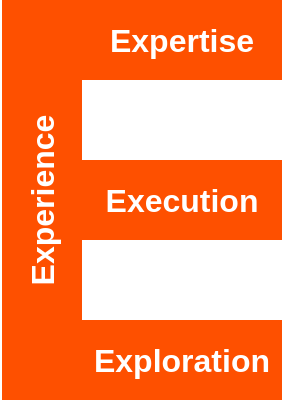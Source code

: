 <mxfile version="21.7.5" type="device" pages="2">
  <diagram name="E-Shape" id="Vu7TUwQlY-5lKJpmts53">
    <mxGraphModel dx="1034" dy="700" grid="1" gridSize="10" guides="1" tooltips="1" connect="1" arrows="1" fold="1" page="1" pageScale="1" pageWidth="1169" pageHeight="827" math="0" shadow="0">
      <root>
        <mxCell id="0" />
        <mxCell id="1" parent="0" />
        <mxCell id="6c7hojjBbMv1zZxFanAM-1" value="Expertise" style="rounded=0;whiteSpace=wrap;html=1;fontSize=16;fontStyle=1;strokeColor=none;gradientColor=none;fillColor=#FE5000;fontColor=#FFFFFF;" parent="1" vertex="1">
          <mxGeometry x="80" y="40" width="100" height="40" as="geometry" />
        </mxCell>
        <mxCell id="6c7hojjBbMv1zZxFanAM-2" value="Execution" style="rounded=0;whiteSpace=wrap;html=1;fontSize=16;fontStyle=1;strokeColor=none;gradientColor=none;fillColor=#FE5000;fontColor=#FFFFFF;" parent="1" vertex="1">
          <mxGeometry x="80" y="120" width="100" height="40" as="geometry" />
        </mxCell>
        <mxCell id="6c7hojjBbMv1zZxFanAM-3" value="Exploration" style="rounded=0;whiteSpace=wrap;html=1;fontSize=16;fontStyle=1;strokeColor=none;gradientColor=none;fillColor=#FE5000;fontColor=#FFFFFF;" parent="1" vertex="1">
          <mxGeometry x="80" y="200" width="100" height="40" as="geometry" />
        </mxCell>
        <mxCell id="6c7hojjBbMv1zZxFanAM-4" value="Experience" style="rounded=0;whiteSpace=wrap;html=1;rotation=-90;fontSize=16;fontStyle=1;labelBorderColor=none;strokeColor=none;gradientColor=none;fillColor=#FE5000;fontColor=#FFFFFF;" parent="1" vertex="1">
          <mxGeometry x="-40" y="120" width="200" height="40" as="geometry" />
        </mxCell>
      </root>
    </mxGraphModel>
  </diagram>
  <diagram id="LNBdoVzVMrujYsZZkX3G" name="T-Shape">
    <mxGraphModel dx="1034" dy="700" grid="1" gridSize="10" guides="1" tooltips="1" connect="1" arrows="1" fold="1" page="1" pageScale="1" pageWidth="1169" pageHeight="827" math="0" shadow="0">
      <root>
        <mxCell id="0" />
        <mxCell id="1" parent="0" />
        <mxCell id="1M0uNTCtjzoGKe_8rnzf-1" value="Breath of Cross-discipline Competence" style="rounded=0;whiteSpace=wrap;html=1;strokeColor=none;fillColor=#FE5000;fontColor=#FFFFFF;fontStyle=1;fontSize=16;" parent="1" vertex="1">
          <mxGeometry x="80" y="40" width="240" height="70" as="geometry" />
        </mxCell>
        <mxCell id="1M0uNTCtjzoGKe_8rnzf-2" value="Depth of Discipline Expertise" style="rounded=0;whiteSpace=wrap;html=1;strokeColor=none;fillColor=#FE5000;fontColor=#FFFFFF;fontStyle=1;fontSize=16;rotation=90;" parent="1" vertex="1">
          <mxGeometry x="130.46" y="130" width="139.07" height="80" as="geometry" />
        </mxCell>
        <mxCell id="e5TCR4G6Gd8DSOlAH5jk-1" value="" style="triangle;whiteSpace=wrap;html=1;fillColor=#FE5000;strokeColor=none;" vertex="1" parent="1">
          <mxGeometry x="320" y="30" width="60" height="90" as="geometry" />
        </mxCell>
        <mxCell id="e5TCR4G6Gd8DSOlAH5jk-2" value="" style="triangle;whiteSpace=wrap;html=1;fillColor=#FE5000;strokeColor=none;rotation=-180;" vertex="1" parent="1">
          <mxGeometry x="20" y="30" width="60" height="90" as="geometry" />
        </mxCell>
        <mxCell id="e5TCR4G6Gd8DSOlAH5jk-3" value="" style="triangle;whiteSpace=wrap;html=1;fillColor=#FE5000;strokeColor=none;rotation=90;" vertex="1" parent="1">
          <mxGeometry x="170" y="220" width="60" height="90" as="geometry" />
        </mxCell>
      </root>
    </mxGraphModel>
  </diagram>
</mxfile>
